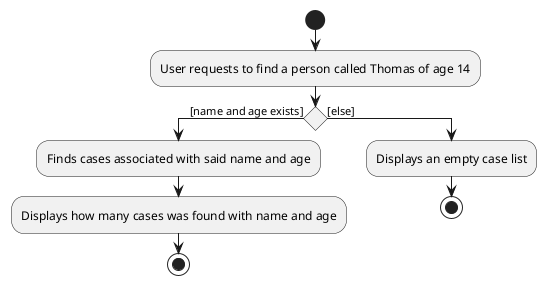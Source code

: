 @startuml
'https://plantuml.com/activity-diagram-beta

start
:User requests to find a person called Thomas of age 14;

if () then ([name and age exists])
    :Finds cases associated with said name and age;
    :Displays how many cases was found with name and age;
    stop
else ([else])
    :Displays an empty case list;
    stop
endif

@enduml